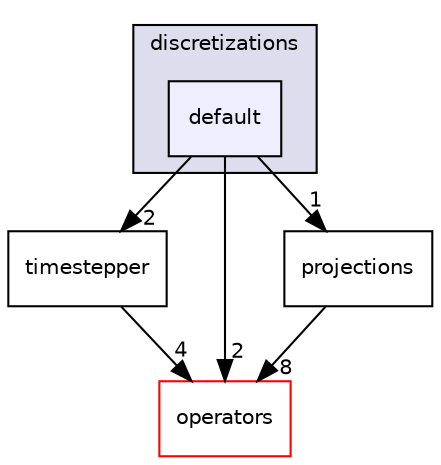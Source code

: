 digraph "default" {
  compound=true
  node [ fontsize="10", fontname="Helvetica"];
  edge [ labelfontsize="10", labelfontname="Helvetica"];
  subgraph clusterdir_1c4344a5cb9f11364009bdabd5974453 {
    graph [ bgcolor="#ddddee", pencolor="black", label="discretizations" fontname="Helvetica", fontsize="10", URL="dir_1c4344a5cb9f11364009bdabd5974453.html"]
  dir_3cf307f8a6b9d9a058d001b6d9b38fe9 [shape=box, label="default", style="filled", fillcolor="#eeeeff", pencolor="black", URL="dir_3cf307f8a6b9d9a058d001b6d9b38fe9.html"];
  }
  dir_dcfbe8758bba0745af0c464c9828dc4a [shape=box label="timestepper" URL="dir_dcfbe8758bba0745af0c464c9828dc4a.html"];
  dir_91b47eb1f5534b791b2db4e72c4ced9d [shape=box label="operators" fillcolor="white" style="filled" color="red" URL="dir_91b47eb1f5534b791b2db4e72c4ced9d.html"];
  dir_2354bf4875ad6407b07178770768fbc9 [shape=box label="projections" URL="dir_2354bf4875ad6407b07178770768fbc9.html"];
  dir_dcfbe8758bba0745af0c464c9828dc4a->dir_91b47eb1f5534b791b2db4e72c4ced9d [headlabel="4", labeldistance=1.5 headhref="dir_000004_000005.html"];
  dir_3cf307f8a6b9d9a058d001b6d9b38fe9->dir_dcfbe8758bba0745af0c464c9828dc4a [headlabel="2", labeldistance=1.5 headhref="dir_000041_000004.html"];
  dir_3cf307f8a6b9d9a058d001b6d9b38fe9->dir_91b47eb1f5534b791b2db4e72c4ced9d [headlabel="2", labeldistance=1.5 headhref="dir_000041_000005.html"];
  dir_3cf307f8a6b9d9a058d001b6d9b38fe9->dir_2354bf4875ad6407b07178770768fbc9 [headlabel="1", labeldistance=1.5 headhref="dir_000041_000026.html"];
  dir_2354bf4875ad6407b07178770768fbc9->dir_91b47eb1f5534b791b2db4e72c4ced9d [headlabel="8", labeldistance=1.5 headhref="dir_000026_000005.html"];
}
